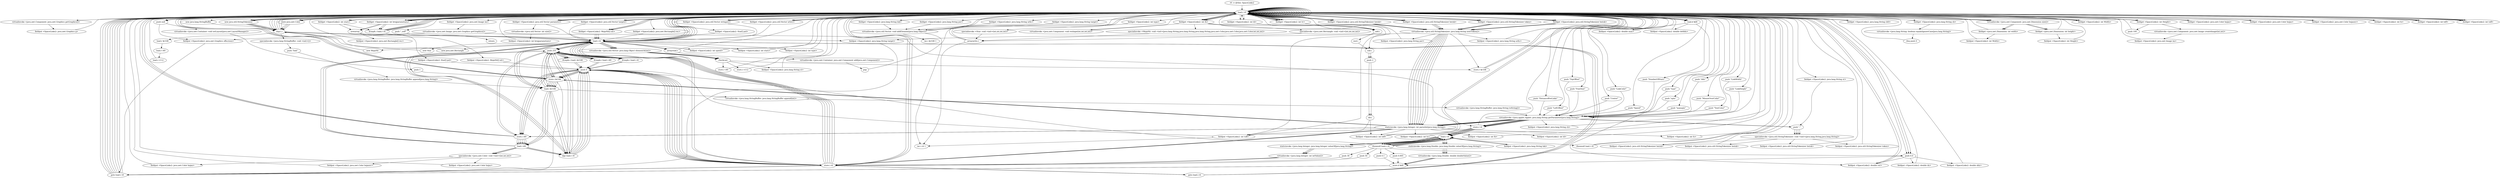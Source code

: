 digraph "" {
    "r0 := @this: SpaceLinks2"
    "load.r r0"
    "r0 := @this: SpaceLinks2"->"load.r r0";
    "load.r r0"->"load.r r0";
    "virtualinvoke <java.awt.Component: java.awt.Graphics getGraphics()>"
    "load.r r0"->"virtualinvoke <java.awt.Component: java.awt.Graphics getGraphics()>";
    "fieldput <SpaceLinks2: java.awt.Graphics g>"
    "virtualinvoke <java.awt.Component: java.awt.Graphics getGraphics()>"->"fieldput <SpaceLinks2: java.awt.Graphics g>";
    "fieldput <SpaceLinks2: java.awt.Graphics g>"->"load.r r0";
    "new java.util.StringTokenizer"
    "load.r r0"->"new java.util.StringTokenizer";
    "dup1.r"
    "new java.util.StringTokenizer"->"dup1.r";
    "dup1.r"->"load.r r0";
    "push \"LinkColor\""
    "load.r r0"->"push \"LinkColor\"";
    "virtualinvoke <java.applet.Applet: java.lang.String getParameter(java.lang.String)>"
    "push \"LinkColor\""->"virtualinvoke <java.applet.Applet: java.lang.String getParameter(java.lang.String)>";
    "push \",\""
    "virtualinvoke <java.applet.Applet: java.lang.String getParameter(java.lang.String)>"->"push \",\"";
    "specialinvoke <java.util.StringTokenizer: void <init>(java.lang.String,java.lang.String)>"
    "push \",\""->"specialinvoke <java.util.StringTokenizer: void <init>(java.lang.String,java.lang.String)>";
    "fieldput <SpaceLinks2: java.util.StringTokenizer bntok>"
    "specialinvoke <java.util.StringTokenizer: void <init>(java.lang.String,java.lang.String)>"->"fieldput <SpaceLinks2: java.util.StringTokenizer bntok>";
    "fieldput <SpaceLinks2: java.util.StringTokenizer bntok>"->"load.r r0";
    "fieldget <SpaceLinks2: java.util.StringTokenizer bntok>"
    "load.r r0"->"fieldget <SpaceLinks2: java.util.StringTokenizer bntok>";
    "virtualinvoke <java.util.StringTokenizer: java.lang.String nextToken()>"
    "fieldget <SpaceLinks2: java.util.StringTokenizer bntok>"->"virtualinvoke <java.util.StringTokenizer: java.lang.String nextToken()>";
    "staticinvoke <java.lang.Integer: int parseInt(java.lang.String)>"
    "virtualinvoke <java.util.StringTokenizer: java.lang.String nextToken()>"->"staticinvoke <java.lang.Integer: int parseInt(java.lang.String)>";
    "store.i r4"
    "staticinvoke <java.lang.Integer: int parseInt(java.lang.String)>"->"store.i r4";
    "load.i r4"
    "store.i r4"->"load.i r4";
    "push 255"
    "load.i r4"->"push 255";
    "ifcmple.i load.i r4"
    "push 255"->"ifcmple.i load.i r4";
    "push 0"
    "ifcmple.i load.i r4"->"push 0";
    "push 0"->"store.i r4";
    "store.i r4"->"load.i r4";
    "ifge load.r r0"
    "load.i r4"->"ifge load.r r0";
    "ifge load.r r0"->"push 0";
    "push 0"->"store.i r4";
    "store.i r4"->"load.r r0";
    "load.r r0"->"fieldget <SpaceLinks2: java.util.StringTokenizer bntok>";
    "fieldget <SpaceLinks2: java.util.StringTokenizer bntok>"->"virtualinvoke <java.util.StringTokenizer: java.lang.String nextToken()>";
    "virtualinvoke <java.util.StringTokenizer: java.lang.String nextToken()>"->"staticinvoke <java.lang.Integer: int parseInt(java.lang.String)>";
    "store.i $r108"
    "staticinvoke <java.lang.Integer: int parseInt(java.lang.String)>"->"store.i $r108";
    "load.i $r108"
    "store.i $r108"->"load.i $r108";
    "load.i $r108"->"push 255";
    "ifcmple.i load.i $r108"
    "push 255"->"ifcmple.i load.i $r108";
    "ifcmple.i load.i $r108"->"push 0";
    "push 0"->"store.i $r108";
    "store.i $r108"->"load.i $r108";
    "load.i $r108"->"ifge load.r r0";
    "ifge load.r r0"->"push 0";
    "push 0"->"store.i $r108";
    "store.i $r108"->"load.r r0";
    "load.r r0"->"fieldget <SpaceLinks2: java.util.StringTokenizer bntok>";
    "fieldget <SpaceLinks2: java.util.StringTokenizer bntok>"->"virtualinvoke <java.util.StringTokenizer: java.lang.String nextToken()>";
    "virtualinvoke <java.util.StringTokenizer: java.lang.String nextToken()>"->"staticinvoke <java.lang.Integer: int parseInt(java.lang.String)>";
    "store.i i49"
    "staticinvoke <java.lang.Integer: int parseInt(java.lang.String)>"->"store.i i49";
    "load.i i49"
    "store.i i49"->"load.i i49";
    "load.i i49"->"push 255";
    "ifcmple.i load.i i49"
    "push 255"->"ifcmple.i load.i i49";
    "ifcmple.i load.i i49"->"push 0";
    "push 0"->"store.i i49";
    "store.i i49"->"load.i i49";
    "load.i i49"->"ifge load.r r0";
    "ifge load.r r0"->"push 0";
    "push 0"->"store.i i49";
    "store.i i49"->"load.r r0";
    "new java.awt.Color"
    "load.r r0"->"new java.awt.Color";
    "new java.awt.Color"->"dup1.r";
    "dup1.r"->"load.i r4";
    "load.i r4"->"load.i $r108";
    "load.i $r108"->"load.i i49";
    "specialinvoke <java.awt.Color: void <init>(int,int,int)>"
    "load.i i49"->"specialinvoke <java.awt.Color: void <init>(int,int,int)>";
    "fieldput <SpaceLinks2: java.awt.Color bojan>"
    "specialinvoke <java.awt.Color: void <init>(int,int,int)>"->"fieldput <SpaceLinks2: java.awt.Color bojan>";
    "fieldput <SpaceLinks2: java.awt.Color bojan>"->"load.r r0";
    "load.r r0"->"new java.util.StringTokenizer";
    "new java.util.StringTokenizer"->"dup1.r";
    "dup1.r"->"load.r r0";
    "push \"MouseOverColor\""
    "load.r r0"->"push \"MouseOverColor\"";
    "push \"MouseOverColor\""->"virtualinvoke <java.applet.Applet: java.lang.String getParameter(java.lang.String)>";
    "virtualinvoke <java.applet.Applet: java.lang.String getParameter(java.lang.String)>"->"push \",\"";
    "push \",\""->"specialinvoke <java.util.StringTokenizer: void <init>(java.lang.String,java.lang.String)>";
    "fieldput <SpaceLinks2: java.util.StringTokenizer botok>"
    "specialinvoke <java.util.StringTokenizer: void <init>(java.lang.String,java.lang.String)>"->"fieldput <SpaceLinks2: java.util.StringTokenizer botok>";
    "fieldput <SpaceLinks2: java.util.StringTokenizer botok>"->"load.r r0";
    "fieldget <SpaceLinks2: java.util.StringTokenizer botok>"
    "load.r r0"->"fieldget <SpaceLinks2: java.util.StringTokenizer botok>";
    "fieldget <SpaceLinks2: java.util.StringTokenizer botok>"->"virtualinvoke <java.util.StringTokenizer: java.lang.String nextToken()>";
    "virtualinvoke <java.util.StringTokenizer: java.lang.String nextToken()>"->"staticinvoke <java.lang.Integer: int parseInt(java.lang.String)>";
    "staticinvoke <java.lang.Integer: int parseInt(java.lang.String)>"->"store.i r4";
    "store.i r4"->"load.i r4";
    "load.i r4"->"push 255";
    "push 255"->"ifcmple.i load.i r4";
    "ifcmple.i load.i r4"->"push 0";
    "push 0"->"store.i r4";
    "store.i r4"->"load.i r4";
    "load.i r4"->"ifge load.r r0";
    "ifge load.r r0"->"push 0";
    "push 0"->"store.i r4";
    "store.i r4"->"load.r r0";
    "load.r r0"->"fieldget <SpaceLinks2: java.util.StringTokenizer botok>";
    "fieldget <SpaceLinks2: java.util.StringTokenizer botok>"->"virtualinvoke <java.util.StringTokenizer: java.lang.String nextToken()>";
    "virtualinvoke <java.util.StringTokenizer: java.lang.String nextToken()>"->"staticinvoke <java.lang.Integer: int parseInt(java.lang.String)>";
    "staticinvoke <java.lang.Integer: int parseInt(java.lang.String)>"->"store.i $r108";
    "store.i $r108"->"load.i $r108";
    "load.i $r108"->"push 255";
    "push 255"->"ifcmple.i load.i $r108";
    "ifcmple.i load.i $r108"->"push 0";
    "push 0"->"store.i $r108";
    "store.i $r108"->"load.i $r108";
    "load.i $r108"->"ifge load.r r0";
    "ifge load.r r0"->"push 0";
    "push 0"->"store.i $r108";
    "store.i $r108"->"load.r r0";
    "load.r r0"->"fieldget <SpaceLinks2: java.util.StringTokenizer botok>";
    "fieldget <SpaceLinks2: java.util.StringTokenizer botok>"->"virtualinvoke <java.util.StringTokenizer: java.lang.String nextToken()>";
    "virtualinvoke <java.util.StringTokenizer: java.lang.String nextToken()>"->"staticinvoke <java.lang.Integer: int parseInt(java.lang.String)>";
    "staticinvoke <java.lang.Integer: int parseInt(java.lang.String)>"->"store.i i49";
    "store.i i49"->"load.i i49";
    "load.i i49"->"push 255";
    "push 255"->"ifcmple.i load.i i49";
    "ifcmple.i load.i i49"->"push 0";
    "push 0"->"store.i i49";
    "store.i i49"->"load.i i49";
    "load.i i49"->"ifge load.r r0";
    "ifge load.r r0"->"push 0";
    "push 0"->"store.i i49";
    "store.i i49"->"load.r r0";
    "load.r r0"->"new java.awt.Color";
    "new java.awt.Color"->"dup1.r";
    "dup1.r"->"load.i r4";
    "load.i r4"->"load.i $r108";
    "load.i $r108"->"load.i i49";
    "load.i i49"->"specialinvoke <java.awt.Color: void <init>(int,int,int)>";
    "fieldput <SpaceLinks2: java.awt.Color bojaosv>"
    "specialinvoke <java.awt.Color: void <init>(int,int,int)>"->"fieldput <SpaceLinks2: java.awt.Color bojaosv>";
    "fieldput <SpaceLinks2: java.awt.Color bojaosv>"->"load.r r0";
    "load.r r0"->"new java.util.StringTokenizer";
    "new java.util.StringTokenizer"->"dup1.r";
    "dup1.r"->"load.r r0";
    "push \"TextColor\""
    "load.r r0"->"push \"TextColor\"";
    "push \"TextColor\""->"virtualinvoke <java.applet.Applet: java.lang.String getParameter(java.lang.String)>";
    "virtualinvoke <java.applet.Applet: java.lang.String getParameter(java.lang.String)>"->"push \",\"";
    "push \",\""->"specialinvoke <java.util.StringTokenizer: void <init>(java.lang.String,java.lang.String)>";
    "fieldput <SpaceLinks2: java.util.StringTokenizer bstok>"
    "specialinvoke <java.util.StringTokenizer: void <init>(java.lang.String,java.lang.String)>"->"fieldput <SpaceLinks2: java.util.StringTokenizer bstok>";
    "fieldput <SpaceLinks2: java.util.StringTokenizer bstok>"->"load.r r0";
    "fieldget <SpaceLinks2: java.util.StringTokenizer bstok>"
    "load.r r0"->"fieldget <SpaceLinks2: java.util.StringTokenizer bstok>";
    "fieldget <SpaceLinks2: java.util.StringTokenizer bstok>"->"virtualinvoke <java.util.StringTokenizer: java.lang.String nextToken()>";
    "virtualinvoke <java.util.StringTokenizer: java.lang.String nextToken()>"->"staticinvoke <java.lang.Integer: int parseInt(java.lang.String)>";
    "staticinvoke <java.lang.Integer: int parseInt(java.lang.String)>"->"store.i r4";
    "store.i r4"->"load.i r4";
    "load.i r4"->"push 255";
    "push 255"->"ifcmple.i load.i r4";
    "ifcmple.i load.i r4"->"push 255";
    "push 255"->"store.i r4";
    "store.i r4"->"load.i r4";
    "load.i r4"->"ifge load.r r0";
    "ifge load.r r0"->"push 255";
    "push 255"->"store.i r4";
    "store.i r4"->"load.r r0";
    "load.r r0"->"fieldget <SpaceLinks2: java.util.StringTokenizer bstok>";
    "fieldget <SpaceLinks2: java.util.StringTokenizer bstok>"->"virtualinvoke <java.util.StringTokenizer: java.lang.String nextToken()>";
    "virtualinvoke <java.util.StringTokenizer: java.lang.String nextToken()>"->"staticinvoke <java.lang.Integer: int parseInt(java.lang.String)>";
    "staticinvoke <java.lang.Integer: int parseInt(java.lang.String)>"->"store.i $r108";
    "store.i $r108"->"load.i $r108";
    "load.i $r108"->"push 255";
    "push 255"->"ifcmple.i load.i $r108";
    "ifcmple.i load.i $r108"->"push 255";
    "push 255"->"store.i $r108";
    "store.i $r108"->"load.i $r108";
    "load.i $r108"->"ifge load.r r0";
    "ifge load.r r0"->"push 255";
    "push 255"->"store.i $r108";
    "store.i $r108"->"load.r r0";
    "load.r r0"->"fieldget <SpaceLinks2: java.util.StringTokenizer bstok>";
    "fieldget <SpaceLinks2: java.util.StringTokenizer bstok>"->"virtualinvoke <java.util.StringTokenizer: java.lang.String nextToken()>";
    "virtualinvoke <java.util.StringTokenizer: java.lang.String nextToken()>"->"staticinvoke <java.lang.Integer: int parseInt(java.lang.String)>";
    "staticinvoke <java.lang.Integer: int parseInt(java.lang.String)>"->"store.i i49";
    "store.i i49"->"load.i i49";
    "load.i i49"->"push 255";
    "push 255"->"ifcmple.i load.i i49";
    "ifcmple.i load.i i49"->"push 255";
    "push 255"->"store.i i49";
    "store.i i49"->"load.i i49";
    "load.i i49"->"ifge load.r r0";
    "ifge load.r r0"->"push 255";
    "push 255"->"store.i i49";
    "store.i i49"->"load.r r0";
    "load.r r0"->"new java.awt.Color";
    "new java.awt.Color"->"dup1.r";
    "dup1.r"->"load.i r4";
    "load.i r4"->"load.i $r108";
    "load.i $r108"->"load.i i49";
    "load.i i49"->"specialinvoke <java.awt.Color: void <init>(int,int,int)>";
    "fieldput <SpaceLinks2: java.awt.Color bojas>"
    "specialinvoke <java.awt.Color: void <init>(int,int,int)>"->"fieldput <SpaceLinks2: java.awt.Color bojas>";
    "fieldput <SpaceLinks2: java.awt.Color bojas>"->"load.r r0";
    "load.r r0"->"load.r r0";
    "push \"LinkWidth\""
    "load.r r0"->"push \"LinkWidth\"";
    "push \"LinkWidth\""->"virtualinvoke <java.applet.Applet: java.lang.String getParameter(java.lang.String)>";
    "virtualinvoke <java.applet.Applet: java.lang.String getParameter(java.lang.String)>"->"staticinvoke <java.lang.Integer: int parseInt(java.lang.String)>";
    "fieldput <SpaceLinks2: int lv>"
    "staticinvoke <java.lang.Integer: int parseInt(java.lang.String)>"->"fieldput <SpaceLinks2: int lv>";
    "fieldput <SpaceLinks2: int lv>"->"load.r r0";
    "load.r r0"->"load.r r0";
    "push \"LinkHeight\""
    "load.r r0"->"push \"LinkHeight\"";
    "push \"LinkHeight\""->"virtualinvoke <java.applet.Applet: java.lang.String getParameter(java.lang.String)>";
    "virtualinvoke <java.applet.Applet: java.lang.String getParameter(java.lang.String)>"->"staticinvoke <java.lang.Integer: int parseInt(java.lang.String)>";
    "fieldput <SpaceLinks2: int lh>"
    "staticinvoke <java.lang.Integer: int parseInt(java.lang.String)>"->"fieldput <SpaceLinks2: int lh>";
    "fieldput <SpaceLinks2: int lh>"->"load.r r0";
    "load.r r0"->"load.r r0";
    "push \"DistanceBtwLinks\""
    "load.r r0"->"push \"DistanceBtwLinks\"";
    "push \"DistanceBtwLinks\""->"virtualinvoke <java.applet.Applet: java.lang.String getParameter(java.lang.String)>";
    "virtualinvoke <java.applet.Applet: java.lang.String getParameter(java.lang.String)>"->"staticinvoke <java.lang.Integer: int parseInt(java.lang.String)>";
    "fieldput <SpaceLinks2: int ld>"
    "staticinvoke <java.lang.Integer: int parseInt(java.lang.String)>"->"fieldput <SpaceLinks2: int ld>";
    "fieldput <SpaceLinks2: int ld>"->"load.r r0";
    "load.r r0"->"load.r r0";
    "push \"LeftOffset\""
    "load.r r0"->"push \"LeftOffset\"";
    "push \"LeftOffset\""->"virtualinvoke <java.applet.Applet: java.lang.String getParameter(java.lang.String)>";
    "virtualinvoke <java.applet.Applet: java.lang.String getParameter(java.lang.String)>"->"staticinvoke <java.lang.Integer: int parseInt(java.lang.String)>";
    "fieldput <SpaceLinks2: int loff>"
    "staticinvoke <java.lang.Integer: int parseInt(java.lang.String)>"->"fieldput <SpaceLinks2: int loff>";
    "fieldput <SpaceLinks2: int loff>"->"load.r r0";
    "load.r r0"->"load.r r0";
    "push \"TopOffset\""
    "load.r r0"->"push \"TopOffset\"";
    "push \"TopOffset\""->"virtualinvoke <java.applet.Applet: java.lang.String getParameter(java.lang.String)>";
    "virtualinvoke <java.applet.Applet: java.lang.String getParameter(java.lang.String)>"->"staticinvoke <java.lang.Integer: int parseInt(java.lang.String)>";
    "fieldput <SpaceLinks2: int toff>"
    "staticinvoke <java.lang.Integer: int parseInt(java.lang.String)>"->"fieldput <SpaceLinks2: int toff>";
    "fieldput <SpaceLinks2: int toff>"->"load.r r0";
    "load.r r0"->"load.r r0";
    "push \"FontSize\""
    "load.r r0"->"push \"FontSize\"";
    "push \"FontSize\""->"virtualinvoke <java.applet.Applet: java.lang.String getParameter(java.lang.String)>";
    "virtualinvoke <java.applet.Applet: java.lang.String getParameter(java.lang.String)>"->"staticinvoke <java.lang.Integer: int parseInt(java.lang.String)>";
    "fieldput <SpaceLinks2: int fs>"
    "staticinvoke <java.lang.Integer: int parseInt(java.lang.String)>"->"fieldput <SpaceLinks2: int fs>";
    "fieldput <SpaceLinks2: int fs>"->"load.r r0";
    "load.r r0"->"load.r r0";
    "push \"Center\""
    "load.r r0"->"push \"Center\"";
    "push \"Center\""->"virtualinvoke <java.applet.Applet: java.lang.String getParameter(java.lang.String)>";
    "fieldput <SpaceLinks2: java.lang.String cb>"
    "virtualinvoke <java.applet.Applet: java.lang.String getParameter(java.lang.String)>"->"fieldput <SpaceLinks2: java.lang.String cb>";
    "fieldput <SpaceLinks2: java.lang.String cb>"->"load.r r0";
    "push null"
    "load.r r0"->"push null";
    "virtualinvoke <java.awt.Container: void setLayout(java.awt.LayoutManager)>"
    "push null"->"virtualinvoke <java.awt.Container: void setLayout(java.awt.LayoutManager)>";
    "push 1"
    "virtualinvoke <java.awt.Container: void setLayout(java.awt.LayoutManager)>"->"push 1";
    "push 1"->"store.i $r108";
    "goto load.r r0"
    "store.i $r108"->"goto load.r r0";
    "goto load.r r0"->"load.r r0";
    "load.r r0"->"load.r r0";
    "new java.lang.StringBuffer"
    "load.r r0"->"new java.lang.StringBuffer";
    "new java.lang.StringBuffer"->"dup1.r";
    "specialinvoke <java.lang.StringBuffer: void <init>()>"
    "dup1.r"->"specialinvoke <java.lang.StringBuffer: void <init>()>";
    "push \"link\""
    "specialinvoke <java.lang.StringBuffer: void <init>()>"->"push \"link\"";
    "virtualinvoke <java.lang.StringBuffer: java.lang.StringBuffer append(java.lang.String)>"
    "push \"link\""->"virtualinvoke <java.lang.StringBuffer: java.lang.StringBuffer append(java.lang.String)>";
    "virtualinvoke <java.lang.StringBuffer: java.lang.StringBuffer append(java.lang.String)>"->"load.i $r108";
    "virtualinvoke <java.lang.StringBuffer: java.lang.StringBuffer append(int)>"
    "load.i $r108"->"virtualinvoke <java.lang.StringBuffer: java.lang.StringBuffer append(int)>";
    "virtualinvoke <java.lang.StringBuffer: java.lang.String toString()>"
    "virtualinvoke <java.lang.StringBuffer: java.lang.StringBuffer append(int)>"->"virtualinvoke <java.lang.StringBuffer: java.lang.String toString()>";
    "virtualinvoke <java.lang.StringBuffer: java.lang.String toString()>"->"virtualinvoke <java.applet.Applet: java.lang.String getParameter(java.lang.String)>";
    "store.r r4"
    "virtualinvoke <java.applet.Applet: java.lang.String getParameter(java.lang.String)>"->"store.r r4";
    "load.r r4"
    "store.r r4"->"load.r r4";
    "fieldput <SpaceLinks2: java.lang.String lnk>"
    "load.r r4"->"fieldput <SpaceLinks2: java.lang.String lnk>";
    "fieldput <SpaceLinks2: java.lang.String lnk>"->"load.r r4";
    "ifnonnull load.r r0"
    "load.r r4"->"ifnonnull load.r r0";
    "ifnonnull load.r r0"->"load.r r0";
    "load.r r0"->"load.r r0";
    "fieldget <SpaceLinks2: java.util.Vector parametri>"
    "load.r r0"->"fieldget <SpaceLinks2: java.util.Vector parametri>";
    "virtualinvoke <java.util.Vector: int size()>"
    "fieldget <SpaceLinks2: java.util.Vector parametri>"->"virtualinvoke <java.util.Vector: int size()>";
    "fieldput <SpaceLinks2: int brojparametara>"
    "virtualinvoke <java.util.Vector: int size()>"->"fieldput <SpaceLinks2: int brojparametara>";
    "fieldput <SpaceLinks2: int brojparametara>"->"load.r r0";
    "fieldget <SpaceLinks2: java.lang.String cb0>"
    "load.r r0"->"fieldget <SpaceLinks2: java.lang.String cb0>";
    "fieldget <SpaceLinks2: java.lang.String cb0>"->"load.r r0";
    "fieldget <SpaceLinks2: java.lang.String cb>"
    "load.r r0"->"fieldget <SpaceLinks2: java.lang.String cb>";
    "virtualinvoke <java.lang.String: boolean equalsIgnoreCase(java.lang.String)>"
    "fieldget <SpaceLinks2: java.lang.String cb>"->"virtualinvoke <java.lang.String: boolean equalsIgnoreCase(java.lang.String)>";
    "ifeq push 0"
    "virtualinvoke <java.lang.String: boolean equalsIgnoreCase(java.lang.String)>"->"ifeq push 0";
    "ifeq push 0"->"load.r r0";
    "load.r r0"->"load.r r0";
    "virtualinvoke <java.awt.Component: java.awt.Dimension size()>"
    "load.r r0"->"virtualinvoke <java.awt.Component: java.awt.Dimension size()>";
    "fieldget <java.awt.Dimension: int width>"
    "virtualinvoke <java.awt.Component: java.awt.Dimension size()>"->"fieldget <java.awt.Dimension: int width>";
    "fieldget <java.awt.Dimension: int width>"->"load.r r0";
    "fieldget <SpaceLinks2: int lv>"
    "load.r r0"->"fieldget <SpaceLinks2: int lv>";
    "sub.i"
    "fieldget <SpaceLinks2: int lv>"->"sub.i";
    "push 2"
    "sub.i"->"push 2";
    "div.i"
    "push 2"->"div.i";
    "div.i"->"fieldput <SpaceLinks2: int loff>";
    "fieldput <SpaceLinks2: int loff>"->"load.r r0";
    "load.r r0"->"load.r r0";
    "load.r r0"->"virtualinvoke <java.awt.Component: java.awt.Dimension size()>";
    "fieldget <java.awt.Dimension: int height>"
    "virtualinvoke <java.awt.Component: java.awt.Dimension size()>"->"fieldget <java.awt.Dimension: int height>";
    "fieldget <java.awt.Dimension: int height>"->"load.r r0";
    "fieldget <SpaceLinks2: int brojparametara>"
    "load.r r0"->"fieldget <SpaceLinks2: int brojparametara>";
    "fieldget <SpaceLinks2: int brojparametara>"->"load.r r0";
    "fieldget <SpaceLinks2: int ld>"
    "load.r r0"->"fieldget <SpaceLinks2: int ld>";
    "fieldget <SpaceLinks2: int ld>"->"load.r r0";
    "fieldget <SpaceLinks2: int lh>"
    "load.r r0"->"fieldget <SpaceLinks2: int lh>";
    "add.i"
    "fieldget <SpaceLinks2: int lh>"->"add.i";
    "mul.i"
    "add.i"->"mul.i";
    "mul.i"->"sub.i";
    "sub.i"->"push 2";
    "push 2"->"div.i";
    "div.i"->"fieldput <SpaceLinks2: int toff>";
    "fieldput <SpaceLinks2: int toff>"->"push 0";
    "push 0"->"store.i r4";
    "goto load.i r4"
    "store.i r4"->"goto load.i r4";
    "goto load.i r4"->"load.i r4";
    "load.i r4"->"load.r r0";
    "load.r r0"->"fieldget <SpaceLinks2: int brojparametara>";
    "ifcmplt.i load.r r0"
    "fieldget <SpaceLinks2: int brojparametara>"->"ifcmplt.i load.r r0";
    "ifcmplt.i load.r r0"->"load.r r0";
    "load.r r0"->"load.r r0";
    "load.r r0"->"fieldget <SpaceLinks2: int brojparametara>";
    "newarray"
    "fieldget <SpaceLinks2: int brojparametara>"->"newarray";
    "fieldput <SpaceLinks2: java.awt.Rectangle[] rec>"
    "newarray"->"fieldput <SpaceLinks2: java.awt.Rectangle[] rec>";
    "fieldput <SpaceLinks2: java.awt.Rectangle[] rec>"->"load.r r0";
    "load.r r0"->"load.r r0";
    "load.r r0"->"fieldget <SpaceLinks2: int brojparametara>";
    "fieldget <SpaceLinks2: int brojparametara>"->"newarray";
    "fieldput <SpaceLinks2: MojaNit[] nit>"
    "newarray"->"fieldput <SpaceLinks2: MojaNit[] nit>";
    "fieldput <SpaceLinks2: MojaNit[] nit>"->"push 0";
    "push 0"->"store.i r4";
    "store.i r4"->"goto load.i r4";
    "goto load.i r4"->"load.i r4";
    "load.i r4"->"load.r r0";
    "load.r r0"->"fieldget <SpaceLinks2: int brojparametara>";
    "fieldget <SpaceLinks2: int brojparametara>"->"ifcmplt.i load.r r0";
    "ifcmplt.i load.r r0"->"load.r r0";
    "push 0.0"
    "load.r r0"->"push 0.0";
    "fieldput <SpaceLinks2: double rot>"
    "push 0.0"->"fieldput <SpaceLinks2: double rot>";
    "fieldput <SpaceLinks2: double rot>"->"load.r r0";
    "load.r r0"->"push 0.0";
    "fieldput <SpaceLinks2: double dx>"
    "push 0.0"->"fieldput <SpaceLinks2: double dx>";
    "fieldput <SpaceLinks2: double dx>"->"load.r r0";
    "load.r r0"->"push 0.0";
    "fieldput <SpaceLinks2: double ddx>"
    "push 0.0"->"fieldput <SpaceLinks2: double ddx>";
    "fieldput <SpaceLinks2: double ddx>"->"load.r r0";
    "load.r r0"->"load.r r0";
    "load.r r0"->"virtualinvoke <java.awt.Component: java.awt.Dimension size()>";
    "virtualinvoke <java.awt.Component: java.awt.Dimension size()>"->"fieldget <java.awt.Dimension: int width>";
    "fieldput <SpaceLinks2: int Width>"
    "fieldget <java.awt.Dimension: int width>"->"fieldput <SpaceLinks2: int Width>";
    "fieldput <SpaceLinks2: int Width>"->"load.r r0";
    "load.r r0"->"load.r r0";
    "load.r r0"->"virtualinvoke <java.awt.Component: java.awt.Dimension size()>";
    "virtualinvoke <java.awt.Component: java.awt.Dimension size()>"->"fieldget <java.awt.Dimension: int height>";
    "fieldput <SpaceLinks2: int Height>"
    "fieldget <java.awt.Dimension: int height>"->"fieldput <SpaceLinks2: int Height>";
    "fieldput <SpaceLinks2: int Height>"->"load.r r0";
    "push \"Speed\""
    "load.r r0"->"push \"Speed\"";
    "push \"Speed\""->"virtualinvoke <java.applet.Applet: java.lang.String getParameter(java.lang.String)>";
    "virtualinvoke <java.applet.Applet: java.lang.String getParameter(java.lang.String)>"->"store.r r4";
    "store.r r4"->"load.r r4";
    "ifnonnull load.r r4"
    "load.r r4"->"ifnonnull load.r r4";
    "push 50"
    "ifnonnull load.r r4"->"push 50";
    "push 50"->"store.i r4";
    "store.i r4"->"goto load.r r0";
    "goto load.r r0"->"load.r r0";
    "load.r r0"->"load.i r4";
    "fieldput <SpaceLinks2: int speed>"
    "load.i r4"->"fieldput <SpaceLinks2: int speed>";
    "fieldput <SpaceLinks2: int speed>"->"load.r r0";
    "push \"NumberOfStars\""
    "load.r r0"->"push \"NumberOfStars\"";
    "push \"NumberOfStars\""->"virtualinvoke <java.applet.Applet: java.lang.String getParameter(java.lang.String)>";
    "virtualinvoke <java.applet.Applet: java.lang.String getParameter(java.lang.String)>"->"store.r r4";
    "store.r r4"->"load.r r4";
    "load.r r4"->"ifnonnull load.r r4";
    "push 30"
    "ifnonnull load.r r4"->"push 30";
    "push 30"->"store.i r4";
    "store.i r4"->"goto load.r r0";
    "goto load.r r0"->"load.r r0";
    "load.r r0"->"load.i r4";
    "fieldput <SpaceLinks2: int stars>"
    "load.i r4"->"fieldput <SpaceLinks2: int stars>";
    "fieldput <SpaceLinks2: int stars>"->"load.r r0";
    "push \"type\""
    "load.r r0"->"push \"type\"";
    "push \"type\""->"virtualinvoke <java.applet.Applet: java.lang.String getParameter(java.lang.String)>";
    "virtualinvoke <java.applet.Applet: java.lang.String getParameter(java.lang.String)>"->"store.r r4";
    "store.r r4"->"load.r r4";
    "load.r r4"->"ifnonnull load.r r4";
    "ifnonnull load.r r4"->"push 0";
    "push 0"->"store.i r4";
    "store.i r4"->"goto load.r r0";
    "goto load.r r0"->"load.r r0";
    "load.r r0"->"load.i r4";
    "fieldput <SpaceLinks2: int type>"
    "load.i r4"->"fieldput <SpaceLinks2: int type>";
    "fieldput <SpaceLinks2: int type>"->"load.r r0";
    "push \"spin\""
    "load.r r0"->"push \"spin\"";
    "push \"spin\""->"virtualinvoke <java.applet.Applet: java.lang.String getParameter(java.lang.String)>";
    "virtualinvoke <java.applet.Applet: java.lang.String getParameter(java.lang.String)>"->"store.r r4";
    "store.r r4"->"load.r r4";
    "load.r r4"->"ifnonnull load.r r4";
    "ifnonnull load.r r4"->"push 0.0";
    "store.d $d0"
    "push 0.0"->"store.d $d0";
    "store.d $d0"->"goto load.r r0";
    "goto load.r r0"->"load.r r0";
    "load.d $d0"
    "load.r r0"->"load.d $d0";
    "load.d $d0"->"fieldput <SpaceLinks2: double rot>";
    "fieldput <SpaceLinks2: double rot>"->"load.r r0";
    "push \"maxspin\""
    "load.r r0"->"push \"maxspin\"";
    "push \"maxspin\""->"virtualinvoke <java.applet.Applet: java.lang.String getParameter(java.lang.String)>";
    "virtualinvoke <java.applet.Applet: java.lang.String getParameter(java.lang.String)>"->"store.r r4";
    "store.r r4"->"load.r r4";
    "load.r r4"->"ifnonnull load.r r4";
    "push 0.1"
    "ifnonnull load.r r4"->"push 0.1";
    "push 0.1"->"store.d $d0";
    "store.d $d0"->"goto load.r r0";
    "goto load.r r0"->"load.r r0";
    "load.r r0"->"load.d $d0";
    "fieldput <SpaceLinks2: double max>"
    "load.d $d0"->"fieldput <SpaceLinks2: double max>";
    "fieldput <SpaceLinks2: double max>"->"load.r r0";
    "push \"ddx\""
    "load.r r0"->"push \"ddx\"";
    "push \"ddx\""->"virtualinvoke <java.applet.Applet: java.lang.String getParameter(java.lang.String)>";
    "virtualinvoke <java.applet.Applet: java.lang.String getParameter(java.lang.String)>"->"store.r r4";
    "store.r r4"->"load.r r4";
    "load.r r4"->"ifnonnull load.r r4";
    "push 0.005"
    "ifnonnull load.r r4"->"push 0.005";
    "push 0.005"->"store.d $d0";
    "store.d $d0"->"goto load.r r0";
    "goto load.r r0"->"load.r r0";
    "load.r r0"->"load.d $d0";
    "fieldput <SpaceLinks2: double defddx>"
    "load.d $d0"->"fieldput <SpaceLinks2: double defddx>";
    "fieldput <SpaceLinks2: double defddx>"->"load.r r0";
    "load.r r0"->"load.r r0";
    "load.r r0"->"load.r r0";
    "fieldget <SpaceLinks2: int Width>"
    "load.r r0"->"fieldget <SpaceLinks2: int Width>";
    "fieldget <SpaceLinks2: int Width>"->"load.r r0";
    "fieldget <SpaceLinks2: int Height>"
    "load.r r0"->"fieldget <SpaceLinks2: int Height>";
    "virtualinvoke <java.awt.Component: java.awt.Image createImage(int,int)>"
    "fieldget <SpaceLinks2: int Height>"->"virtualinvoke <java.awt.Component: java.awt.Image createImage(int,int)>";
    "fieldput <SpaceLinks2: java.awt.Image im>"
    "virtualinvoke <java.awt.Component: java.awt.Image createImage(int,int)>"->"fieldput <SpaceLinks2: java.awt.Image im>";
    "fieldput <SpaceLinks2: java.awt.Image im>"->"load.r r0";
    "load.r r0"->"load.r r0";
    "fieldget <SpaceLinks2: java.awt.Image im>"
    "load.r r0"->"fieldget <SpaceLinks2: java.awt.Image im>";
    "virtualinvoke <java.awt.Image: java.awt.Graphics getGraphics()>"
    "fieldget <SpaceLinks2: java.awt.Image im>"->"virtualinvoke <java.awt.Image: java.awt.Graphics getGraphics()>";
    "fieldput <SpaceLinks2: java.awt.Graphics offscreen>"
    "virtualinvoke <java.awt.Image: java.awt.Graphics getGraphics()>"->"fieldput <SpaceLinks2: java.awt.Graphics offscreen>";
    "fieldput <SpaceLinks2: java.awt.Graphics offscreen>"->"goto load.r r0";
    "goto load.r r0"->"load.r r0";
    "load.r r0"->"load.r r0";
    "fieldget <SpaceLinks2: int stars>"
    "load.r r0"->"fieldget <SpaceLinks2: int stars>";
    "fieldget <SpaceLinks2: int stars>"->"newarray";
    "fieldput <SpaceLinks2: Star[] pol>"
    "newarray"->"fieldput <SpaceLinks2: Star[] pol>";
    "fieldput <SpaceLinks2: Star[] pol>"->"push 0";
    "push 0"->"store.i r4";
    "store.i r4"->"goto load.i r4";
    "goto load.i r4"->"load.i r4";
    "load.i r4"->"load.r r0";
    "load.r r0"->"fieldget <SpaceLinks2: int stars>";
    "fieldget <SpaceLinks2: int stars>"->"ifcmplt.i load.r r0";
    "return"
    "ifcmplt.i load.r r0"->"return";
    "ifcmplt.i load.r r0"->"load.r r0";
    "fieldget <SpaceLinks2: Star[] pol>"
    "load.r r0"->"fieldget <SpaceLinks2: Star[] pol>";
    "fieldget <SpaceLinks2: Star[] pol>"->"load.i r4";
    "new Star"
    "load.i r4"->"new Star";
    "new Star"->"dup1.r";
    "dup1.r"->"load.r r0";
    "load.r r0"->"fieldget <SpaceLinks2: int Width>";
    "fieldget <SpaceLinks2: int Width>"->"load.r r0";
    "load.r r0"->"fieldget <SpaceLinks2: int Height>";
    "push 100"
    "fieldget <SpaceLinks2: int Height>"->"push 100";
    "push 100"->"load.r r0";
    "fieldget <SpaceLinks2: int type>"
    "load.r r0"->"fieldget <SpaceLinks2: int type>";
    "specialinvoke <Star: void <init>(int,int,int,int)>"
    "fieldget <SpaceLinks2: int type>"->"specialinvoke <Star: void <init>(int,int,int,int)>";
    "arraywrite.r"
    "specialinvoke <Star: void <init>(int,int,int,int)>"->"arraywrite.r";
    "inc.i r4 1"
    "arraywrite.r"->"inc.i r4 1";
    "virtualinvoke <java.awt.Image: java.awt.Graphics getGraphics()>"->"store.r r4";
    "store.r r4"->"load.r r0";
    "load.r r0"->"push null";
    "push null"->"fieldput <SpaceLinks2: java.awt.Graphics offscreen>";
    "ifnonnull load.r r4"->"load.r r4";
    "staticinvoke <java.lang.Double: java.lang.Double valueOf(java.lang.String)>"
    "load.r r4"->"staticinvoke <java.lang.Double: java.lang.Double valueOf(java.lang.String)>";
    "virtualinvoke <java.lang.Double: double doubleValue()>"
    "staticinvoke <java.lang.Double: java.lang.Double valueOf(java.lang.String)>"->"virtualinvoke <java.lang.Double: double doubleValue()>";
    "virtualinvoke <java.lang.Double: double doubleValue()>"->"store.d $d0";
    "ifnonnull load.r r4"->"load.r r4";
    "load.r r4"->"staticinvoke <java.lang.Double: java.lang.Double valueOf(java.lang.String)>";
    "staticinvoke <java.lang.Double: java.lang.Double valueOf(java.lang.String)>"->"virtualinvoke <java.lang.Double: double doubleValue()>";
    "virtualinvoke <java.lang.Double: double doubleValue()>"->"store.d $d0";
    "ifnonnull load.r r4"->"load.r r4";
    "load.r r4"->"staticinvoke <java.lang.Double: java.lang.Double valueOf(java.lang.String)>";
    "staticinvoke <java.lang.Double: java.lang.Double valueOf(java.lang.String)>"->"virtualinvoke <java.lang.Double: double doubleValue()>";
    "virtualinvoke <java.lang.Double: double doubleValue()>"->"store.d $d0";
    "ifnonnull load.r r4"->"load.r r4";
    "staticinvoke <java.lang.Integer: java.lang.Integer valueOf(java.lang.String)>"
    "load.r r4"->"staticinvoke <java.lang.Integer: java.lang.Integer valueOf(java.lang.String)>";
    "virtualinvoke <java.lang.Integer: int intValue()>"
    "staticinvoke <java.lang.Integer: java.lang.Integer valueOf(java.lang.String)>"->"virtualinvoke <java.lang.Integer: int intValue()>";
    "virtualinvoke <java.lang.Integer: int intValue()>"->"store.i r4";
    "ifnonnull load.r r4"->"load.r r4";
    "load.r r4"->"staticinvoke <java.lang.Integer: java.lang.Integer valueOf(java.lang.String)>";
    "staticinvoke <java.lang.Integer: java.lang.Integer valueOf(java.lang.String)>"->"virtualinvoke <java.lang.Integer: int intValue()>";
    "virtualinvoke <java.lang.Integer: int intValue()>"->"store.i r4";
    "ifnonnull load.r r4"->"load.r r4";
    "load.r r4"->"staticinvoke <java.lang.Integer: java.lang.Integer valueOf(java.lang.String)>";
    "staticinvoke <java.lang.Integer: java.lang.Integer valueOf(java.lang.String)>"->"virtualinvoke <java.lang.Integer: int intValue()>";
    "virtualinvoke <java.lang.Integer: int intValue()>"->"store.i r4";
    "ifcmplt.i load.r r0"->"load.r r0";
    "fieldget <SpaceLinks2: java.util.Vector stringovi>"
    "load.r r0"->"fieldget <SpaceLinks2: java.util.Vector stringovi>";
    "fieldget <SpaceLinks2: java.util.Vector stringovi>"->"load.i r4";
    "virtualinvoke <java.util.Vector: java.lang.Object elementAt(int)>"
    "load.i r4"->"virtualinvoke <java.util.Vector: java.lang.Object elementAt(int)>";
    "checkcast"
    "virtualinvoke <java.util.Vector: java.lang.Object elementAt(int)>"->"checkcast";
    "store.r $r108"
    "checkcast"->"store.r $r108";
    "store.r $r108"->"load.r r0";
    "fieldget <SpaceLinks2: java.util.Vector urlovi>"
    "load.r r0"->"fieldget <SpaceLinks2: java.util.Vector urlovi>";
    "fieldget <SpaceLinks2: java.util.Vector urlovi>"->"load.i r4";
    "load.i r4"->"virtualinvoke <java.util.Vector: java.lang.Object elementAt(int)>";
    "virtualinvoke <java.util.Vector: java.lang.Object elementAt(int)>"->"checkcast";
    "store.r i49"
    "checkcast"->"store.r i49";
    "store.r i49"->"load.r r0";
    "fieldget <SpaceLinks2: java.util.Vector targeti>"
    "load.r r0"->"fieldget <SpaceLinks2: java.util.Vector targeti>";
    "fieldget <SpaceLinks2: java.util.Vector targeti>"->"load.i r4";
    "load.i r4"->"virtualinvoke <java.util.Vector: java.lang.Object elementAt(int)>";
    "virtualinvoke <java.util.Vector: java.lang.Object elementAt(int)>"->"checkcast";
    "store.r r112"
    "checkcast"->"store.r r112";
    "store.r r112"->"load.r r0";
    "fieldget <SpaceLinks2: MojaNit[] nit>"
    "load.r r0"->"fieldget <SpaceLinks2: MojaNit[] nit>";
    "fieldget <SpaceLinks2: MojaNit[] nit>"->"load.i r4";
    "new MojaNit"
    "load.i r4"->"new MojaNit";
    "new MojaNit"->"dup1.r";
    "load.r $r108"
    "dup1.r"->"load.r $r108";
    "load.r i49"
    "load.r $r108"->"load.r i49";
    "load.r r112"
    "load.r i49"->"load.r r112";
    "load.r r112"->"load.r r0";
    "fieldget <SpaceLinks2: java.awt.Color bojan>"
    "load.r r0"->"fieldget <SpaceLinks2: java.awt.Color bojan>";
    "fieldget <SpaceLinks2: java.awt.Color bojan>"->"load.r r0";
    "fieldget <SpaceLinks2: java.awt.Color bojas>"
    "load.r r0"->"fieldget <SpaceLinks2: java.awt.Color bojas>";
    "fieldget <SpaceLinks2: java.awt.Color bojas>"->"load.r r0";
    "fieldget <SpaceLinks2: java.awt.Color bojaosv>"
    "load.r r0"->"fieldget <SpaceLinks2: java.awt.Color bojaosv>";
    "fieldget <SpaceLinks2: java.awt.Color bojaosv>"->"load.r r0";
    "fieldget <SpaceLinks2: int fs>"
    "load.r r0"->"fieldget <SpaceLinks2: int fs>";
    "fieldget <SpaceLinks2: int fs>"->"load.r r0";
    "load.r r0"->"fieldget <SpaceLinks2: int lv>";
    "fieldget <SpaceLinks2: int lv>"->"load.r r0";
    "load.r r0"->"fieldget <SpaceLinks2: int lh>";
    "specialinvoke <MojaNit: void <init>(java.lang.String,java.lang.String,java.lang.String,java.awt.Color,java.awt.Color,java.awt.Color,int,int,int)>"
    "fieldget <SpaceLinks2: int lh>"->"specialinvoke <MojaNit: void <init>(java.lang.String,java.lang.String,java.lang.String,java.awt.Color,java.awt.Color,java.awt.Color,int,int,int)>";
    "specialinvoke <MojaNit: void <init>(java.lang.String,java.lang.String,java.lang.String,java.awt.Color,java.awt.Color,java.awt.Color,int,int,int)>"->"arraywrite.r";
    "arraywrite.r"->"load.r r0";
    "load.r r0"->"load.r r0";
    "load.r r0"->"fieldget <SpaceLinks2: MojaNit[] nit>";
    "fieldget <SpaceLinks2: MojaNit[] nit>"->"load.i r4";
    "arrayread.r"
    "load.i r4"->"arrayread.r";
    "virtualinvoke <java.awt.Container: java.awt.Component add(java.awt.Component)>"
    "arrayread.r"->"virtualinvoke <java.awt.Container: java.awt.Component add(java.awt.Component)>";
    "pop"
    "virtualinvoke <java.awt.Container: java.awt.Component add(java.awt.Component)>"->"pop";
    "pop"->"load.r r0";
    "load.r r0"->"fieldget <SpaceLinks2: MojaNit[] nit>";
    "fieldget <SpaceLinks2: MojaNit[] nit>"->"load.i r4";
    "load.i r4"->"arrayread.r";
    "arrayread.r"->"load.r r0";
    "fieldget <SpaceLinks2: int loff>"
    "load.r r0"->"fieldget <SpaceLinks2: int loff>";
    "fieldget <SpaceLinks2: int loff>"->"load.r r0";
    "fieldget <SpaceLinks2: int toff>"
    "load.r r0"->"fieldget <SpaceLinks2: int toff>";
    "fieldget <SpaceLinks2: int toff>"->"load.r r0";
    "load.r r0"->"fieldget <SpaceLinks2: int lv>";
    "fieldget <SpaceLinks2: int lv>"->"load.r r0";
    "load.r r0"->"fieldget <SpaceLinks2: int lh>";
    "virtualinvoke <java.awt.Component: void reshape(int,int,int,int)>"
    "fieldget <SpaceLinks2: int lh>"->"virtualinvoke <java.awt.Component: void reshape(int,int,int,int)>";
    "virtualinvoke <java.awt.Component: void reshape(int,int,int,int)>"->"load.r r0";
    "fieldget <SpaceLinks2: java.awt.Rectangle[] rec>"
    "load.r r0"->"fieldget <SpaceLinks2: java.awt.Rectangle[] rec>";
    "fieldget <SpaceLinks2: java.awt.Rectangle[] rec>"->"load.i r4";
    "new java.awt.Rectangle"
    "load.i r4"->"new java.awt.Rectangle";
    "new java.awt.Rectangle"->"dup1.r";
    "dup1.r"->"load.r r0";
    "load.r r0"->"fieldget <SpaceLinks2: int loff>";
    "fieldget <SpaceLinks2: int loff>"->"load.r r0";
    "load.r r0"->"fieldget <SpaceLinks2: int toff>";
    "fieldget <SpaceLinks2: int toff>"->"load.r r0";
    "load.r r0"->"fieldget <SpaceLinks2: int lv>";
    "fieldget <SpaceLinks2: int lv>"->"load.r r0";
    "load.r r0"->"fieldget <SpaceLinks2: int lh>";
    "specialinvoke <java.awt.Rectangle: void <init>(int,int,int,int)>"
    "fieldget <SpaceLinks2: int lh>"->"specialinvoke <java.awt.Rectangle: void <init>(int,int,int,int)>";
    "specialinvoke <java.awt.Rectangle: void <init>(int,int,int,int)>"->"arraywrite.r";
    "arraywrite.r"->"load.r r0";
    "load.r r0"->"load.r r0";
    "load.r r0"->"fieldget <SpaceLinks2: int toff>";
    "fieldget <SpaceLinks2: int toff>"->"load.r r0";
    "load.r r0"->"fieldget <SpaceLinks2: int ld>";
    "fieldget <SpaceLinks2: int ld>"->"add.i";
    "add.i"->"load.r r0";
    "load.r r0"->"fieldget <SpaceLinks2: int lh>";
    "fieldget <SpaceLinks2: int lh>"->"add.i";
    "add.i"->"fieldput <SpaceLinks2: int toff>";
    "fieldput <SpaceLinks2: int toff>"->"inc.i r4 1";
    "ifcmplt.i load.r r0"->"load.r r0";
    "load.r r0"->"load.r r0";
    "load.r r0"->"fieldget <SpaceLinks2: java.util.Vector parametri>";
    "fieldget <SpaceLinks2: java.util.Vector parametri>"->"load.i r4";
    "load.i r4"->"virtualinvoke <java.util.Vector: java.lang.Object elementAt(int)>";
    "virtualinvoke <java.util.Vector: java.lang.Object elementAt(int)>"->"checkcast";
    "fieldput <SpaceLinks2: java.lang.String st>"
    "checkcast"->"fieldput <SpaceLinks2: java.lang.String st>";
    "fieldput <SpaceLinks2: java.lang.String st>"->"load.r r0";
    "load.r r0"->"new java.util.StringTokenizer";
    "new java.util.StringTokenizer"->"dup1.r";
    "dup1.r"->"load.r r0";
    "fieldget <SpaceLinks2: java.lang.String st>"
    "load.r r0"->"fieldget <SpaceLinks2: java.lang.String st>";
    "fieldget <SpaceLinks2: java.lang.String st>"->"push \",\"";
    "push \",\""->"specialinvoke <java.util.StringTokenizer: void <init>(java.lang.String,java.lang.String)>";
    "fieldput <SpaceLinks2: java.util.StringTokenizer token>"
    "specialinvoke <java.util.StringTokenizer: void <init>(java.lang.String,java.lang.String)>"->"fieldput <SpaceLinks2: java.util.StringTokenizer token>";
    "fieldput <SpaceLinks2: java.util.StringTokenizer token>"->"load.r r0";
    "load.r r0"->"load.r r0";
    "fieldget <SpaceLinks2: java.util.StringTokenizer token>"
    "load.r r0"->"fieldget <SpaceLinks2: java.util.StringTokenizer token>";
    "fieldget <SpaceLinks2: java.util.StringTokenizer token>"->"virtualinvoke <java.util.StringTokenizer: java.lang.String nextToken()>";
    "fieldput <SpaceLinks2: java.lang.String por>"
    "virtualinvoke <java.util.StringTokenizer: java.lang.String nextToken()>"->"fieldput <SpaceLinks2: java.lang.String por>";
    "fieldput <SpaceLinks2: java.lang.String por>"->"load.r r0";
    "load.r r0"->"load.r r0";
    "load.r r0"->"fieldget <SpaceLinks2: java.util.StringTokenizer token>";
    "fieldget <SpaceLinks2: java.util.StringTokenizer token>"->"virtualinvoke <java.util.StringTokenizer: java.lang.String nextToken()>";
    "fieldput <SpaceLinks2: java.lang.String urlic>"
    "virtualinvoke <java.util.StringTokenizer: java.lang.String nextToken()>"->"fieldput <SpaceLinks2: java.lang.String urlic>";
    "fieldput <SpaceLinks2: java.lang.String urlic>"->"load.r r0";
    "load.r r0"->"load.r r0";
    "load.r r0"->"fieldget <SpaceLinks2: java.util.StringTokenizer token>";
    "fieldget <SpaceLinks2: java.util.StringTokenizer token>"->"virtualinvoke <java.util.StringTokenizer: java.lang.String nextToken()>";
    "fieldput <SpaceLinks2: java.lang.String target>"
    "virtualinvoke <java.util.StringTokenizer: java.lang.String nextToken()>"->"fieldput <SpaceLinks2: java.lang.String target>";
    "fieldput <SpaceLinks2: java.lang.String target>"->"goto load.r r0";
    "goto load.r r0"->"load.r r0";
    "load.r r0"->"fieldget <SpaceLinks2: java.util.Vector stringovi>";
    "fieldget <SpaceLinks2: java.util.Vector stringovi>"->"load.r r0";
    "fieldget <SpaceLinks2: java.lang.String por>"
    "load.r r0"->"fieldget <SpaceLinks2: java.lang.String por>";
    "virtualinvoke <java.util.Vector: void addElement(java.lang.Object)>"
    "fieldget <SpaceLinks2: java.lang.String por>"->"virtualinvoke <java.util.Vector: void addElement(java.lang.Object)>";
    "virtualinvoke <java.util.Vector: void addElement(java.lang.Object)>"->"load.r r0";
    "load.r r0"->"fieldget <SpaceLinks2: java.util.Vector urlovi>";
    "fieldget <SpaceLinks2: java.util.Vector urlovi>"->"load.r r0";
    "fieldget <SpaceLinks2: java.lang.String urlic>"
    "load.r r0"->"fieldget <SpaceLinks2: java.lang.String urlic>";
    "fieldget <SpaceLinks2: java.lang.String urlic>"->"virtualinvoke <java.util.Vector: void addElement(java.lang.Object)>";
    "virtualinvoke <java.util.Vector: void addElement(java.lang.Object)>"->"load.r r0";
    "load.r r0"->"fieldget <SpaceLinks2: java.util.Vector targeti>";
    "fieldget <SpaceLinks2: java.util.Vector targeti>"->"load.r r0";
    "fieldget <SpaceLinks2: java.lang.String target>"
    "load.r r0"->"fieldget <SpaceLinks2: java.lang.String target>";
    "fieldget <SpaceLinks2: java.lang.String target>"->"virtualinvoke <java.util.Vector: void addElement(java.lang.Object)>";
    "virtualinvoke <java.util.Vector: void addElement(java.lang.Object)>"->"inc.i r4 1";
    "virtualinvoke <java.util.StringTokenizer: java.lang.String nextToken()>"->"store.r $r108";
    "store.r $r108"->"load.r r0";
    "push \"_self\""
    "load.r r0"->"push \"_self\"";
    "push \"_self\""->"fieldput <SpaceLinks2: java.lang.String target>";
    "ifnonnull load.r r0"->"load.r r0";
    "load.r r0"->"fieldget <SpaceLinks2: java.util.Vector parametri>";
    "fieldget <SpaceLinks2: java.util.Vector parametri>"->"load.r r0";
    "fieldget <SpaceLinks2: java.lang.String lnk>"
    "load.r r0"->"fieldget <SpaceLinks2: java.lang.String lnk>";
    "fieldget <SpaceLinks2: java.lang.String lnk>"->"virtualinvoke <java.util.Vector: void addElement(java.lang.Object)>";
    "inc.i $r108 1"
    "virtualinvoke <java.util.Vector: void addElement(java.lang.Object)>"->"inc.i $r108 1";
}
